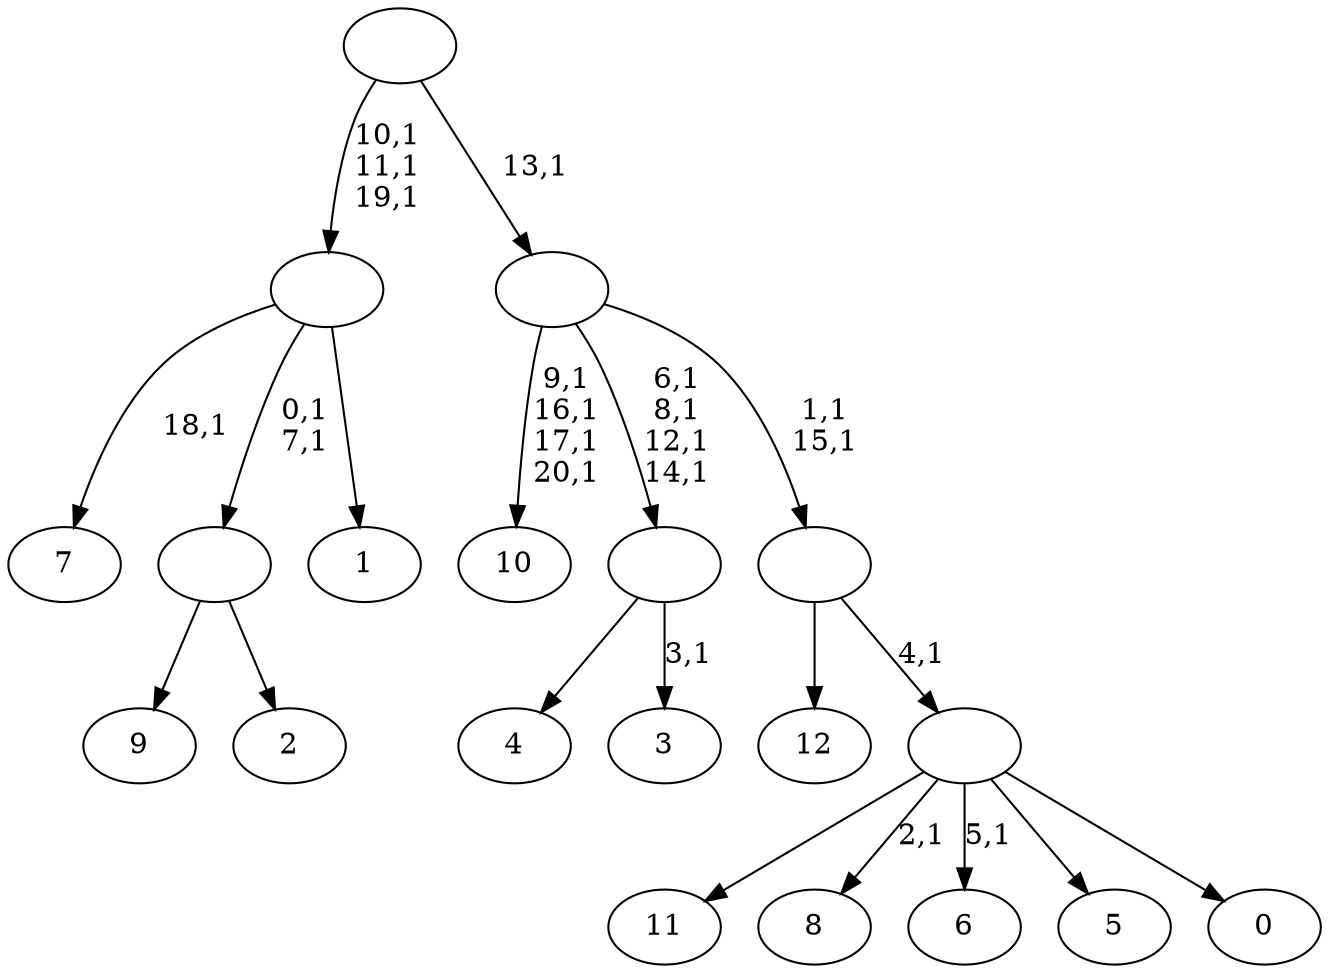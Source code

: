 digraph T {
	34 [label="12"]
	33 [label="11"]
	32 [label="10"]
	27 [label="9"]
	26 [label="8"]
	24 [label="7"]
	22 [label="6"]
	20 [label="5"]
	19 [label="4"]
	18 [label="3"]
	16 [label=""]
	12 [label="2"]
	11 [label=""]
	9 [label="1"]
	8 [label=""]
	5 [label="0"]
	4 [label=""]
	3 [label=""]
	1 [label=""]
	0 [label=""]
	16 -> 18 [label="3,1"]
	16 -> 19 [label=""]
	11 -> 27 [label=""]
	11 -> 12 [label=""]
	8 -> 11 [label="0,1\n7,1"]
	8 -> 24 [label="18,1"]
	8 -> 9 [label=""]
	4 -> 22 [label="5,1"]
	4 -> 26 [label="2,1"]
	4 -> 33 [label=""]
	4 -> 20 [label=""]
	4 -> 5 [label=""]
	3 -> 34 [label=""]
	3 -> 4 [label="4,1"]
	1 -> 3 [label="1,1\n15,1"]
	1 -> 16 [label="6,1\n8,1\n12,1\n14,1"]
	1 -> 32 [label="9,1\n16,1\n17,1\n20,1"]
	0 -> 8 [label="10,1\n11,1\n19,1"]
	0 -> 1 [label="13,1"]
}
